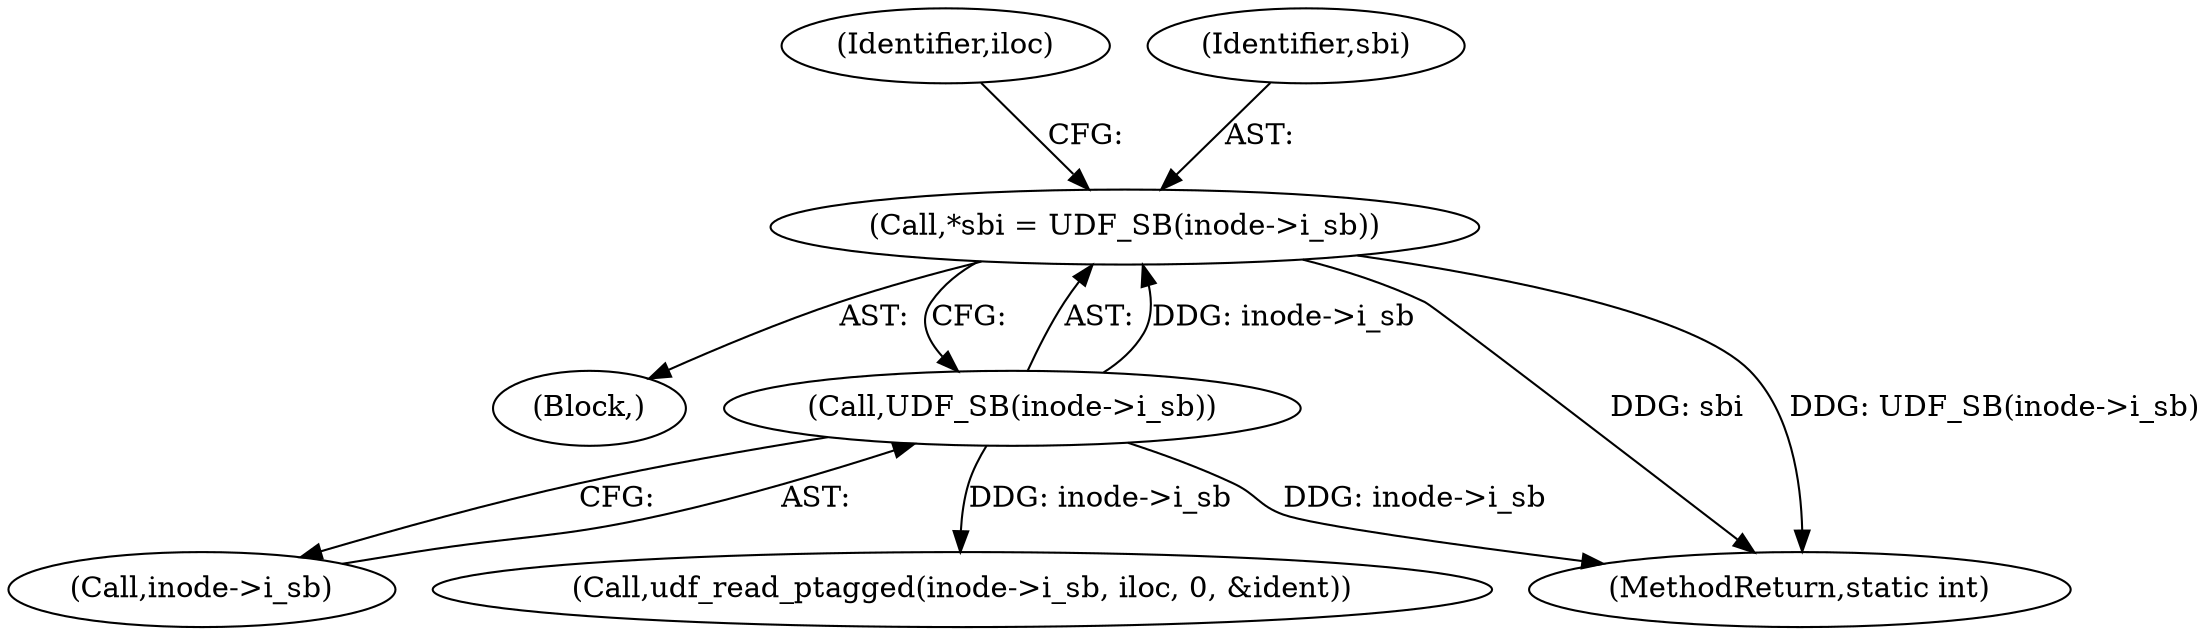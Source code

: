 digraph "0_linux_23b133bdc452aa441fcb9b82cbf6dd05cfd342d0@pointer" {
"1000125" [label="(Call,*sbi = UDF_SB(inode->i_sb))"];
"1000127" [label="(Call,UDF_SB(inode->i_sb))"];
"1000133" [label="(Identifier,iloc)"];
"1000111" [label="(Block,)"];
"1000126" [label="(Identifier,sbi)"];
"1000125" [label="(Call,*sbi = UDF_SB(inode->i_sb))"];
"1000127" [label="(Call,UDF_SB(inode->i_sb))"];
"1000128" [label="(Call,inode->i_sb)"];
"1000185" [label="(Call,udf_read_ptagged(inode->i_sb, iloc, 0, &ident))"];
"1001231" [label="(MethodReturn,static int)"];
"1000125" -> "1000111"  [label="AST: "];
"1000125" -> "1000127"  [label="CFG: "];
"1000126" -> "1000125"  [label="AST: "];
"1000127" -> "1000125"  [label="AST: "];
"1000133" -> "1000125"  [label="CFG: "];
"1000125" -> "1001231"  [label="DDG: sbi"];
"1000125" -> "1001231"  [label="DDG: UDF_SB(inode->i_sb)"];
"1000127" -> "1000125"  [label="DDG: inode->i_sb"];
"1000127" -> "1000128"  [label="CFG: "];
"1000128" -> "1000127"  [label="AST: "];
"1000127" -> "1001231"  [label="DDG: inode->i_sb"];
"1000127" -> "1000185"  [label="DDG: inode->i_sb"];
}
